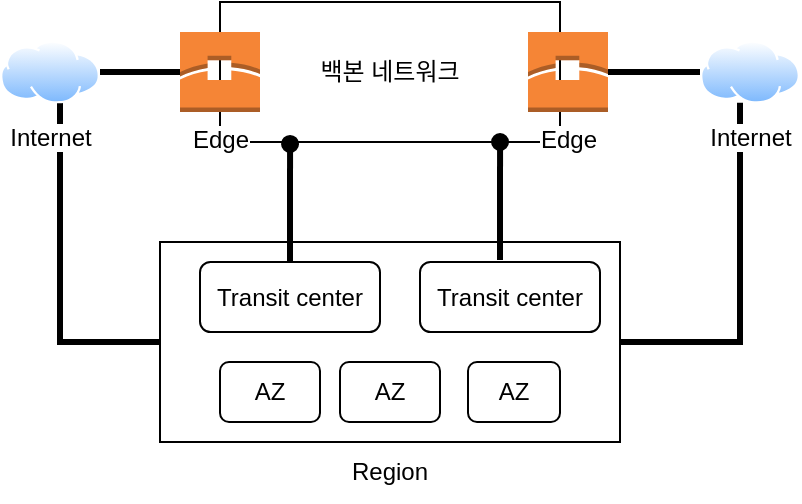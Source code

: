 <mxfile version="20.3.0" type="device"><diagram id="k7cjlvsWXJTVFtHJDZMi" name="페이지-1"><mxGraphModel dx="1259" dy="892" grid="1" gridSize="10" guides="1" tooltips="1" connect="1" arrows="1" fold="1" page="1" pageScale="1" pageWidth="827" pageHeight="1169" math="0" shadow="0"><root><mxCell id="0"/><mxCell id="1" parent="0"/><mxCell id="gT3OZ_8BSoGjhp6_-RJm-14" style="edgeStyle=orthogonalEdgeStyle;rounded=0;orthogonalLoop=1;jettySize=auto;html=1;entryX=0;entryY=0.5;entryDx=0;entryDy=0;entryPerimeter=0;endArrow=none;endFill=0;strokeWidth=3;" edge="1" parent="1" source="gT3OZ_8BSoGjhp6_-RJm-1" target="gT3OZ_8BSoGjhp6_-RJm-5"><mxGeometry relative="1" as="geometry"/></mxCell><mxCell id="gT3OZ_8BSoGjhp6_-RJm-17" style="edgeStyle=orthogonalEdgeStyle;rounded=0;orthogonalLoop=1;jettySize=auto;html=1;entryX=0;entryY=0.5;entryDx=0;entryDy=0;endArrow=none;endFill=0;strokeWidth=3;" edge="1" parent="1" source="gT3OZ_8BSoGjhp6_-RJm-1" target="gT3OZ_8BSoGjhp6_-RJm-7"><mxGeometry relative="1" as="geometry"><Array as="points"><mxPoint x="160" y="330"/></Array></mxGeometry></mxCell><mxCell id="gT3OZ_8BSoGjhp6_-RJm-1" value="Internet" style="aspect=fixed;perimeter=ellipsePerimeter;html=1;align=center;shadow=0;dashed=0;spacingTop=3;image;image=img/lib/active_directory/internet_cloud.svg;" vertex="1" parent="1"><mxGeometry x="130" y="179.25" width="50" height="31.5" as="geometry"/></mxCell><mxCell id="gT3OZ_8BSoGjhp6_-RJm-3" value="백본 네트워크" style="rounded=0;whiteSpace=wrap;html=1;" vertex="1" parent="1"><mxGeometry x="240" y="160" width="170" height="70" as="geometry"/></mxCell><mxCell id="gT3OZ_8BSoGjhp6_-RJm-4" value="Edge" style="outlineConnect=0;dashed=0;verticalLabelPosition=bottom;verticalAlign=top;align=center;html=1;shape=mxgraph.aws3.edge_location;fillColor=#F58536;gradientColor=none;labelBackgroundColor=default;" vertex="1" parent="1"><mxGeometry x="394" y="175" width="40" height="40" as="geometry"/></mxCell><mxCell id="gT3OZ_8BSoGjhp6_-RJm-5" value="Edge" style="outlineConnect=0;dashed=0;verticalLabelPosition=bottom;verticalAlign=top;align=center;html=1;shape=mxgraph.aws3.edge_location;fillColor=#F58536;gradientColor=none;labelBackgroundColor=default;" vertex="1" parent="1"><mxGeometry x="220" y="175" width="40" height="40" as="geometry"/></mxCell><mxCell id="gT3OZ_8BSoGjhp6_-RJm-15" style="edgeStyle=orthogonalEdgeStyle;rounded=0;orthogonalLoop=1;jettySize=auto;html=1;entryX=1;entryY=0.5;entryDx=0;entryDy=0;entryPerimeter=0;endArrow=none;endFill=0;strokeWidth=3;" edge="1" parent="1" source="gT3OZ_8BSoGjhp6_-RJm-6" target="gT3OZ_8BSoGjhp6_-RJm-4"><mxGeometry relative="1" as="geometry"/></mxCell><mxCell id="gT3OZ_8BSoGjhp6_-RJm-18" style="edgeStyle=orthogonalEdgeStyle;rounded=0;orthogonalLoop=1;jettySize=auto;html=1;entryX=1;entryY=0.5;entryDx=0;entryDy=0;endArrow=none;endFill=0;strokeWidth=3;" edge="1" parent="1" source="gT3OZ_8BSoGjhp6_-RJm-6" target="gT3OZ_8BSoGjhp6_-RJm-7"><mxGeometry relative="1" as="geometry"><Array as="points"><mxPoint x="500" y="330"/></Array></mxGeometry></mxCell><mxCell id="gT3OZ_8BSoGjhp6_-RJm-6" value="Internet" style="aspect=fixed;perimeter=ellipsePerimeter;html=1;align=center;shadow=0;dashed=0;spacingTop=3;image;image=img/lib/active_directory/internet_cloud.svg;" vertex="1" parent="1"><mxGeometry x="480" y="179.25" width="50" height="31.5" as="geometry"/></mxCell><mxCell id="gT3OZ_8BSoGjhp6_-RJm-7" value="" style="rounded=0;whiteSpace=wrap;html=1;labelBackgroundColor=default;" vertex="1" parent="1"><mxGeometry x="210" y="280" width="230" height="100" as="geometry"/></mxCell><mxCell id="gT3OZ_8BSoGjhp6_-RJm-8" value="AZ" style="rounded=1;whiteSpace=wrap;html=1;labelBackgroundColor=default;" vertex="1" parent="1"><mxGeometry x="300" y="340" width="50" height="30" as="geometry"/></mxCell><mxCell id="gT3OZ_8BSoGjhp6_-RJm-19" style="edgeStyle=orthogonalEdgeStyle;rounded=0;orthogonalLoop=1;jettySize=auto;html=1;exitX=0.5;exitY=0;exitDx=0;exitDy=0;entryX=0.206;entryY=1.014;entryDx=0;entryDy=0;entryPerimeter=0;endArrow=oval;endFill=1;strokeWidth=3;" edge="1" parent="1" source="gT3OZ_8BSoGjhp6_-RJm-9" target="gT3OZ_8BSoGjhp6_-RJm-3"><mxGeometry relative="1" as="geometry"/></mxCell><mxCell id="gT3OZ_8BSoGjhp6_-RJm-9" value="Transit center" style="rounded=1;whiteSpace=wrap;html=1;labelBackgroundColor=default;" vertex="1" parent="1"><mxGeometry x="230" y="290" width="90" height="35" as="geometry"/></mxCell><mxCell id="gT3OZ_8BSoGjhp6_-RJm-10" value="Transit center" style="rounded=1;whiteSpace=wrap;html=1;labelBackgroundColor=default;" vertex="1" parent="1"><mxGeometry x="340" y="290" width="90" height="35" as="geometry"/></mxCell><mxCell id="gT3OZ_8BSoGjhp6_-RJm-11" value="AZ" style="rounded=1;whiteSpace=wrap;html=1;labelBackgroundColor=default;" vertex="1" parent="1"><mxGeometry x="364" y="340" width="46" height="30" as="geometry"/></mxCell><mxCell id="gT3OZ_8BSoGjhp6_-RJm-12" value="AZ" style="rounded=1;whiteSpace=wrap;html=1;labelBackgroundColor=default;" vertex="1" parent="1"><mxGeometry x="240" y="340" width="50" height="30" as="geometry"/></mxCell><mxCell id="gT3OZ_8BSoGjhp6_-RJm-13" value="Region" style="text;html=1;strokeColor=none;fillColor=none;align=center;verticalAlign=middle;whiteSpace=wrap;rounded=0;labelBackgroundColor=default;" vertex="1" parent="1"><mxGeometry x="295" y="380" width="60" height="30" as="geometry"/></mxCell><mxCell id="gT3OZ_8BSoGjhp6_-RJm-20" style="edgeStyle=orthogonalEdgeStyle;rounded=0;orthogonalLoop=1;jettySize=auto;html=1;exitX=0.5;exitY=0;exitDx=0;exitDy=0;entryX=0.206;entryY=1.014;entryDx=0;entryDy=0;entryPerimeter=0;endArrow=oval;endFill=1;strokeWidth=3;" edge="1" parent="1"><mxGeometry relative="1" as="geometry"><mxPoint x="380" y="289.02" as="sourcePoint"/><mxPoint x="380.02" y="230.0" as="targetPoint"/></mxGeometry></mxCell></root></mxGraphModel></diagram></mxfile>